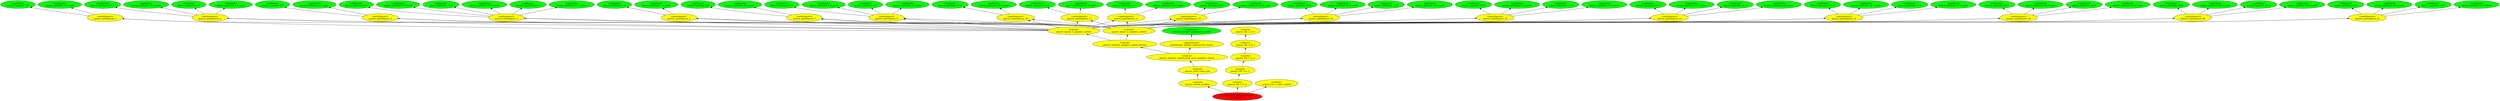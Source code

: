digraph {
rankdir="BT"
spriteset_default_construction_states [fillcolor=green style="filled" label="<spriteset>\nspriteset_default_construction_states"]
spritelayout_default_construction_states [fillcolor=yellow style="filled" label="<spritelayout>\nspritelayout_default_construction_states"]
quarry_spriteset_1_0 [fillcolor=green style="filled" label="<spriteset>\nquarry_spriteset_1_0"]
quarry_spriteset_1_0_snow [fillcolor=green style="filled" label="<spriteset>\nquarry_spriteset_1_0_snow"]
quarry_spriteset_3_0 [fillcolor=green style="filled" label="<spriteset>\nquarry_spriteset_3_0"]
quarry_spriteset_3_0_snow [fillcolor=green style="filled" label="<spriteset>\nquarry_spriteset_3_0_snow"]
quarry_spriteset_4_0 [fillcolor=green style="filled" label="<spriteset>\nquarry_spriteset_4_0"]
quarry_spriteset_4_0_snow [fillcolor=green style="filled" label="<spriteset>\nquarry_spriteset_4_0_snow"]
quarry_spriteset_5_0 [fillcolor=green style="filled" label="<spriteset>\nquarry_spriteset_5_0"]
quarry_spriteset_5_0_snow [fillcolor=green style="filled" label="<spriteset>\nquarry_spriteset_5_0_snow"]
quarry_spriteset_6_0 [fillcolor=green style="filled" label="<spriteset>\nquarry_spriteset_6_0"]
quarry_spriteset_6_0_snow [fillcolor=green style="filled" label="<spriteset>\nquarry_spriteset_6_0_snow"]
quarry_spriteset_7_0 [fillcolor=green style="filled" label="<spriteset>\nquarry_spriteset_7_0"]
quarry_spriteset_7_0_snow [fillcolor=green style="filled" label="<spriteset>\nquarry_spriteset_7_0_snow"]
quarry_spriteset_8_0 [fillcolor=green style="filled" label="<spriteset>\nquarry_spriteset_8_0"]
quarry_spriteset_8_0_snow [fillcolor=green style="filled" label="<spriteset>\nquarry_spriteset_8_0_snow"]
quarry_spriteset_9_0 [fillcolor=green style="filled" label="<spriteset>\nquarry_spriteset_9_0"]
quarry_spriteset_9_0_snow [fillcolor=green style="filled" label="<spriteset>\nquarry_spriteset_9_0_snow"]
quarry_spriteset_10_0 [fillcolor=green style="filled" label="<spriteset>\nquarry_spriteset_10_0"]
quarry_spriteset_10_0_snow [fillcolor=green style="filled" label="<spriteset>\nquarry_spriteset_10_0_snow"]
quarry_spriteset_11_0 [fillcolor=green style="filled" label="<spriteset>\nquarry_spriteset_11_0"]
quarry_spriteset_11_0_snow [fillcolor=green style="filled" label="<spriteset>\nquarry_spriteset_11_0_snow"]
quarry_spriteset_12_0 [fillcolor=green style="filled" label="<spriteset>\nquarry_spriteset_12_0"]
quarry_spriteset_12_0_snow [fillcolor=green style="filled" label="<spriteset>\nquarry_spriteset_12_0_snow"]
quarry_spriteset_13_0 [fillcolor=green style="filled" label="<spriteset>\nquarry_spriteset_13_0"]
quarry_spriteset_13_0_snow [fillcolor=green style="filled" label="<spriteset>\nquarry_spriteset_13_0_snow"]
quarry_spriteset_14_0 [fillcolor=green style="filled" label="<spriteset>\nquarry_spriteset_14_0"]
quarry_spriteset_14_0_snow [fillcolor=green style="filled" label="<spriteset>\nquarry_spriteset_14_0_snow"]
quarry_spriteset_15_0 [fillcolor=green style="filled" label="<spriteset>\nquarry_spriteset_15_0"]
quarry_spriteset_15_0_snow [fillcolor=green style="filled" label="<spriteset>\nquarry_spriteset_15_0_snow"]
quarry_spriteset_16_0 [fillcolor=green style="filled" label="<spriteset>\nquarry_spriteset_16_0"]
quarry_spriteset_16_0_snow [fillcolor=green style="filled" label="<spriteset>\nquarry_spriteset_16_0_snow"]
quarry_spriteset_17_0 [fillcolor=green style="filled" label="<spriteset>\nquarry_spriteset_17_0"]
quarry_spriteset_17_0_snow [fillcolor=green style="filled" label="<spriteset>\nquarry_spriteset_17_0_snow"]
quarry_spriteset_18_0 [fillcolor=green style="filled" label="<spriteset>\nquarry_spriteset_18_0"]
quarry_spriteset_18_0_snow [fillcolor=green style="filled" label="<spriteset>\nquarry_spriteset_18_0_snow"]
quarry_spriteset_19_0 [fillcolor=green style="filled" label="<spriteset>\nquarry_spriteset_19_0"]
quarry_spriteset_19_0_snow [fillcolor=green style="filled" label="<spriteset>\nquarry_spriteset_19_0_snow"]
quarry_spriteset_20_0 [fillcolor=green style="filled" label="<spriteset>\nquarry_spriteset_20_0"]
quarry_spriteset_20_0_snow [fillcolor=green style="filled" label="<spriteset>\nquarry_spriteset_20_0_snow"]
quarry_spriteset_21_0 [fillcolor=green style="filled" label="<spriteset>\nquarry_spriteset_21_0"]
quarry_spriteset_21_0_snow [fillcolor=green style="filled" label="<spriteset>\nquarry_spriteset_21_0_snow"]
quarry_spriteset_22_0 [fillcolor=green style="filled" label="<spriteset>\nquarry_spriteset_22_0"]
quarry_spriteset_22_0_snow [fillcolor=green style="filled" label="<spriteset>\nquarry_spriteset_22_0_snow"]
quarry_spriteset_23_0 [fillcolor=green style="filled" label="<spriteset>\nquarry_spriteset_23_0"]
quarry_spriteset_23_0_snow [fillcolor=green style="filled" label="<spriteset>\nquarry_spriteset_23_0_snow"]
quarry_spriteset_24_0 [fillcolor=green style="filled" label="<spriteset>\nquarry_spriteset_24_0"]
quarry_spriteset_24_0_snow [fillcolor=green style="filled" label="<spriteset>\nquarry_spriteset_24_0_snow"]
quarry_spriteset_25_0 [fillcolor=green style="filled" label="<spriteset>\nquarry_spriteset_25_0"]
quarry_spriteset_25_0_snow [fillcolor=green style="filled" label="<spriteset>\nquarry_spriteset_25_0_snow"]
quarry_spriteset_26_0 [fillcolor=green style="filled" label="<spriteset>\nquarry_spriteset_26_0"]
quarry_spriteset_26_0_snow [fillcolor=green style="filled" label="<spriteset>\nquarry_spriteset_26_0_snow"]
quarry_spriteset_27_0 [fillcolor=green style="filled" label="<spriteset>\nquarry_spriteset_27_0"]
quarry_spriteset_27_0_snow [fillcolor=green style="filled" label="<spriteset>\nquarry_spriteset_27_0_snow"]
quarry_spriteset_28_0 [fillcolor=green style="filled" label="<spriteset>\nquarry_spriteset_28_0"]
quarry_spriteset_28_0_snow [fillcolor=green style="filled" label="<spriteset>\nquarry_spriteset_28_0_snow"]
quarry_spriteset_29_0 [fillcolor=green style="filled" label="<spriteset>\nquarry_spriteset_29_0"]
quarry_spriteset_29_0_snow [fillcolor=green style="filled" label="<spriteset>\nquarry_spriteset_29_0_snow"]
quarry_spriteset_30_0 [fillcolor=green style="filled" label="<spriteset>\nquarry_spriteset_30_0"]
quarry_spriteset_30_0_snow [fillcolor=green style="filled" label="<spriteset>\nquarry_spriteset_30_0_snow"]
quarry_spritelayout_1 [fillcolor=yellow style="filled" label="<spritelayout>\nquarry_spritelayout_1"]
quarry_spritelayout_2 [fillcolor=yellow style="filled" label="<spritelayout>\nquarry_spritelayout_2"]
quarry_spritelayout_4 [fillcolor=yellow style="filled" label="<spritelayout>\nquarry_spritelayout_4"]
quarry_spritelayout_5 [fillcolor=yellow style="filled" label="<spritelayout>\nquarry_spritelayout_5"]
quarry_spritelayout_6 [fillcolor=yellow style="filled" label="<spritelayout>\nquarry_spritelayout_6"]
quarry_spritelayout_7 [fillcolor=yellow style="filled" label="<spritelayout>\nquarry_spritelayout_7"]
quarry_spritelayout_8 [fillcolor=yellow style="filled" label="<spritelayout>\nquarry_spritelayout_8"]
quarry_spritelayout_10 [fillcolor=yellow style="filled" label="<spritelayout>\nquarry_spritelayout_10"]
quarry_spritelayout_11 [fillcolor=yellow style="filled" label="<spritelayout>\nquarry_spritelayout_11"]
quarry_spritelayout_12 [fillcolor=yellow style="filled" label="<spritelayout>\nquarry_spritelayout_12"]
quarry_spritelayout_19 [fillcolor=yellow style="filled" label="<spritelayout>\nquarry_spritelayout_19"]
quarry_spritelayout_20 [fillcolor=yellow style="filled" label="<spritelayout>\nquarry_spritelayout_20"]
quarry_spritelayout_22 [fillcolor=yellow style="filled" label="<spritelayout>\nquarry_spritelayout_22"]
quarry_spritelayout_23 [fillcolor=yellow style="filled" label="<spritelayout>\nquarry_spritelayout_23"]
quarry_spritelayout_24 [fillcolor=yellow style="filled" label="<spritelayout>\nquarry_spritelayout_24"]
quarry_spritelayout_39 [fillcolor=yellow style="filled" label="<spritelayout>\nquarry_spritelayout_39"]
quarry_spritelayout_40 [fillcolor=yellow style="filled" label="<spritelayout>\nquarry_spritelayout_40"]
quarry_spritelayout_41 [fillcolor=yellow style="filled" label="<spritelayout>\nquarry_spritelayout_41"]
quarry_layout_1_graphics_switch [fillcolor=yellow style="filled" label="<switch>\nquarry_layout_1_graphics_switch"]
quarry_layout_2_graphics_switch [fillcolor=yellow style="filled" label="<switch>\nquarry_layout_2_graphics_switch"]
quarry_industry_graphics_switch_layouts [fillcolor=yellow style="filled" label="<switch>\nquarry_industry_graphics_switch_layouts"]
quarry_industry_construction_state_graphics_switch [fillcolor=yellow style="filled" label="<switch>\nquarry_industry_construction_state_graphics_switch"]
quarry_store_temp_vars [fillcolor=yellow style="filled" label="<switch>\nquarry_store_temp_vars"]
quarry_switch_graphics [fillcolor=yellow style="filled" label="<switch>\nquarry_switch_graphics"]
quarry_tile_2_lc_4 [fillcolor=yellow style="filled" label="<switch>\nquarry_tile_2_lc_4"]
quarry_tile_2_lc_3 [fillcolor=yellow style="filled" label="<switch>\nquarry_tile_2_lc_3"]
quarry_tile_2_lc_2 [fillcolor=yellow style="filled" label="<switch>\nquarry_tile_2_lc_2"]
quarry_tile_2_lc_1 [fillcolor=yellow style="filled" label="<switch>\nquarry_tile_2_lc_1"]
quarry_tile_2_lc_0 [fillcolor=yellow style="filled" label="<switch>\nquarry_tile_2_lc_0"]
quarry_tile_2_anim_control [fillcolor=yellow style="filled" label="<switch>\nquarry_tile_2_anim_control"]
quarry_tile_2 [fillcolor=red style="filled" label="FEAT_INDUSTRYTILES <242>\nquarry_tile_2"]
quarry_industry_construction_state_graphics_switch->quarry_industry_graphics_switch_layouts
quarry_tile_2_lc_2->quarry_tile_2_lc_3
quarry_spritelayout_39->quarry_spriteset_25_0_snow
quarry_spritelayout_23->quarry_spriteset_16_0
quarry_spritelayout_39->quarry_spriteset_25_0
quarry_layout_1_graphics_switch->quarry_spritelayout_12
quarry_tile_2_lc_1->quarry_tile_2_lc_2
quarry_layout_2_graphics_switch->quarry_spritelayout_39
quarry_spritelayout_22->quarry_spriteset_22_0
quarry_spritelayout_20->quarry_spriteset_21_0
quarry_tile_2->quarry_switch_graphics
quarry_layout_1_graphics_switch->quarry_spritelayout_24
quarry_spritelayout_41->quarry_spriteset_30_0_snow
quarry_layout_1_graphics_switch->quarry_spritelayout_23
quarry_spritelayout_39->quarry_spriteset_28_0
quarry_layout_2_graphics_switch->quarry_spritelayout_11
quarry_spritelayout_10->quarry_spriteset_10_0
quarry_layout_1_graphics_switch->quarry_spritelayout_2
quarry_layout_1_graphics_switch->quarry_spritelayout_5
quarry_layout_2_graphics_switch->quarry_spritelayout_12
quarry_spritelayout_40->quarry_spriteset_29_0
quarry_layout_1_graphics_switch->quarry_spritelayout_39
quarry_spritelayout_23->quarry_spriteset_16_0_snow
quarry_layout_2_graphics_switch->quarry_spritelayout_20
quarry_spritelayout_2->quarry_spriteset_4_0
quarry_layout_2_graphics_switch->quarry_spritelayout_2
quarry_layout_1_graphics_switch->quarry_spritelayout_10
quarry_layout_2_graphics_switch->quarry_spritelayout_23
quarry_store_temp_vars->quarry_industry_construction_state_graphics_switch
quarry_layout_2_graphics_switch->quarry_spritelayout_8
quarry_spritelayout_5->quarry_spriteset_6_0
quarry_spritelayout_6->quarry_spriteset_7_0_snow
quarry_spritelayout_2->quarry_spriteset_20_0_snow
quarry_spritelayout_1->quarry_spriteset_3_0_snow
quarry_industry_graphics_switch_layouts->quarry_layout_2_graphics_switch
quarry_spritelayout_40->quarry_spriteset_26_0_snow
quarry_tile_2->quarry_tile_2_anim_control
quarry_layout_2_graphics_switch->quarry_spritelayout_40
quarry_spritelayout_24->quarry_spriteset_17_0_snow
quarry_tile_2->quarry_tile_2_lc_0
quarry_spritelayout_41->quarry_spriteset_27_0_snow
quarry_spritelayout_5->quarry_spriteset_18_0
quarry_spritelayout_22->quarry_spriteset_15_0
quarry_layout_1_graphics_switch->quarry_spritelayout_40
quarry_spritelayout_19->quarry_spriteset_13_0_snow
quarry_spritelayout_5->quarry_spriteset_6_0_snow
quarry_spritelayout_24->quarry_spriteset_24_0
quarry_spritelayout_19->quarry_spriteset_13_0
quarry_spritelayout_24->quarry_spriteset_24_0_snow
quarry_layout_2_graphics_switch->quarry_spritelayout_10
quarry_layout_1_graphics_switch->quarry_spritelayout_1
quarry_spritelayout_10->quarry_spriteset_10_0_snow
quarry_layout_2_graphics_switch->quarry_spritelayout_22
quarry_spritelayout_20->quarry_spriteset_14_0_snow
quarry_industry_construction_state_graphics_switch->spritelayout_default_construction_states
quarry_layout_1_graphics_switch->quarry_spritelayout_20
quarry_layout_2_graphics_switch->quarry_spritelayout_1
quarry_spritelayout_22->quarry_spriteset_15_0_snow
quarry_spritelayout_4->quarry_spriteset_5_0_snow
quarry_layout_1_graphics_switch->quarry_spritelayout_41
quarry_spritelayout_8->quarry_spriteset_9_0
quarry_spritelayout_23->quarry_spriteset_23_0
quarry_industry_graphics_switch_layouts->quarry_layout_1_graphics_switch
quarry_spritelayout_5->quarry_spriteset_18_0_snow
quarry_spritelayout_7->quarry_spriteset_8_0_snow
quarry_spritelayout_11->quarry_spriteset_11_0_snow
quarry_tile_2_lc_3->quarry_tile_2_lc_4
quarry_layout_2_graphics_switch->quarry_spritelayout_5
quarry_spritelayout_41->quarry_spriteset_27_0
quarry_layout_1_graphics_switch->quarry_spritelayout_7
quarry_spritelayout_5->quarry_spriteset_19_0_snow
quarry_layout_2_graphics_switch->quarry_spritelayout_24
quarry_layout_1_graphics_switch->quarry_spritelayout_8
quarry_spritelayout_11->quarry_spriteset_11_0
quarry_spritelayout_12->quarry_spriteset_12_0_snow
quarry_layout_2_graphics_switch->quarry_spritelayout_6
quarry_spritelayout_6->quarry_spriteset_7_0
quarry_spritelayout_8->quarry_spriteset_1_0
quarry_spritelayout_5->quarry_spriteset_19_0
quarry_layout_2_graphics_switch->quarry_spritelayout_19
quarry_spritelayout_24->quarry_spriteset_17_0
quarry_layout_2_graphics_switch->quarry_spritelayout_4
quarry_spritelayout_20->quarry_spriteset_14_0
quarry_spritelayout_41->quarry_spriteset_30_0
quarry_spritelayout_8->quarry_spriteset_9_0_snow
spritelayout_default_construction_states->spriteset_default_construction_states
quarry_layout_1_graphics_switch->quarry_spritelayout_6
quarry_spritelayout_40->quarry_spriteset_29_0_snow
quarry_layout_1_graphics_switch->quarry_spritelayout_4
quarry_tile_2_lc_0->quarry_tile_2_lc_1
quarry_layout_1_graphics_switch->quarry_spritelayout_19
quarry_spritelayout_7->quarry_spriteset_8_0
quarry_spritelayout_4->quarry_spriteset_5_0
quarry_spritelayout_2->quarry_spriteset_4_0_snow
quarry_spritelayout_39->quarry_spriteset_28_0_snow
quarry_spritelayout_2->quarry_spriteset_20_0
quarry_spritelayout_22->quarry_spriteset_22_0_snow
quarry_spritelayout_8->quarry_spriteset_1_0_snow
quarry_layout_2_graphics_switch->quarry_spritelayout_7
quarry_spritelayout_40->quarry_spriteset_26_0
quarry_spritelayout_20->quarry_spriteset_21_0_snow
quarry_layout_1_graphics_switch->quarry_spritelayout_22
quarry_spritelayout_1->quarry_spriteset_3_0
quarry_spritelayout_12->quarry_spriteset_12_0
quarry_switch_graphics->quarry_store_temp_vars
quarry_layout_1_graphics_switch->quarry_spritelayout_11
quarry_spritelayout_23->quarry_spriteset_23_0_snow
quarry_layout_2_graphics_switch->quarry_spritelayout_41
}
